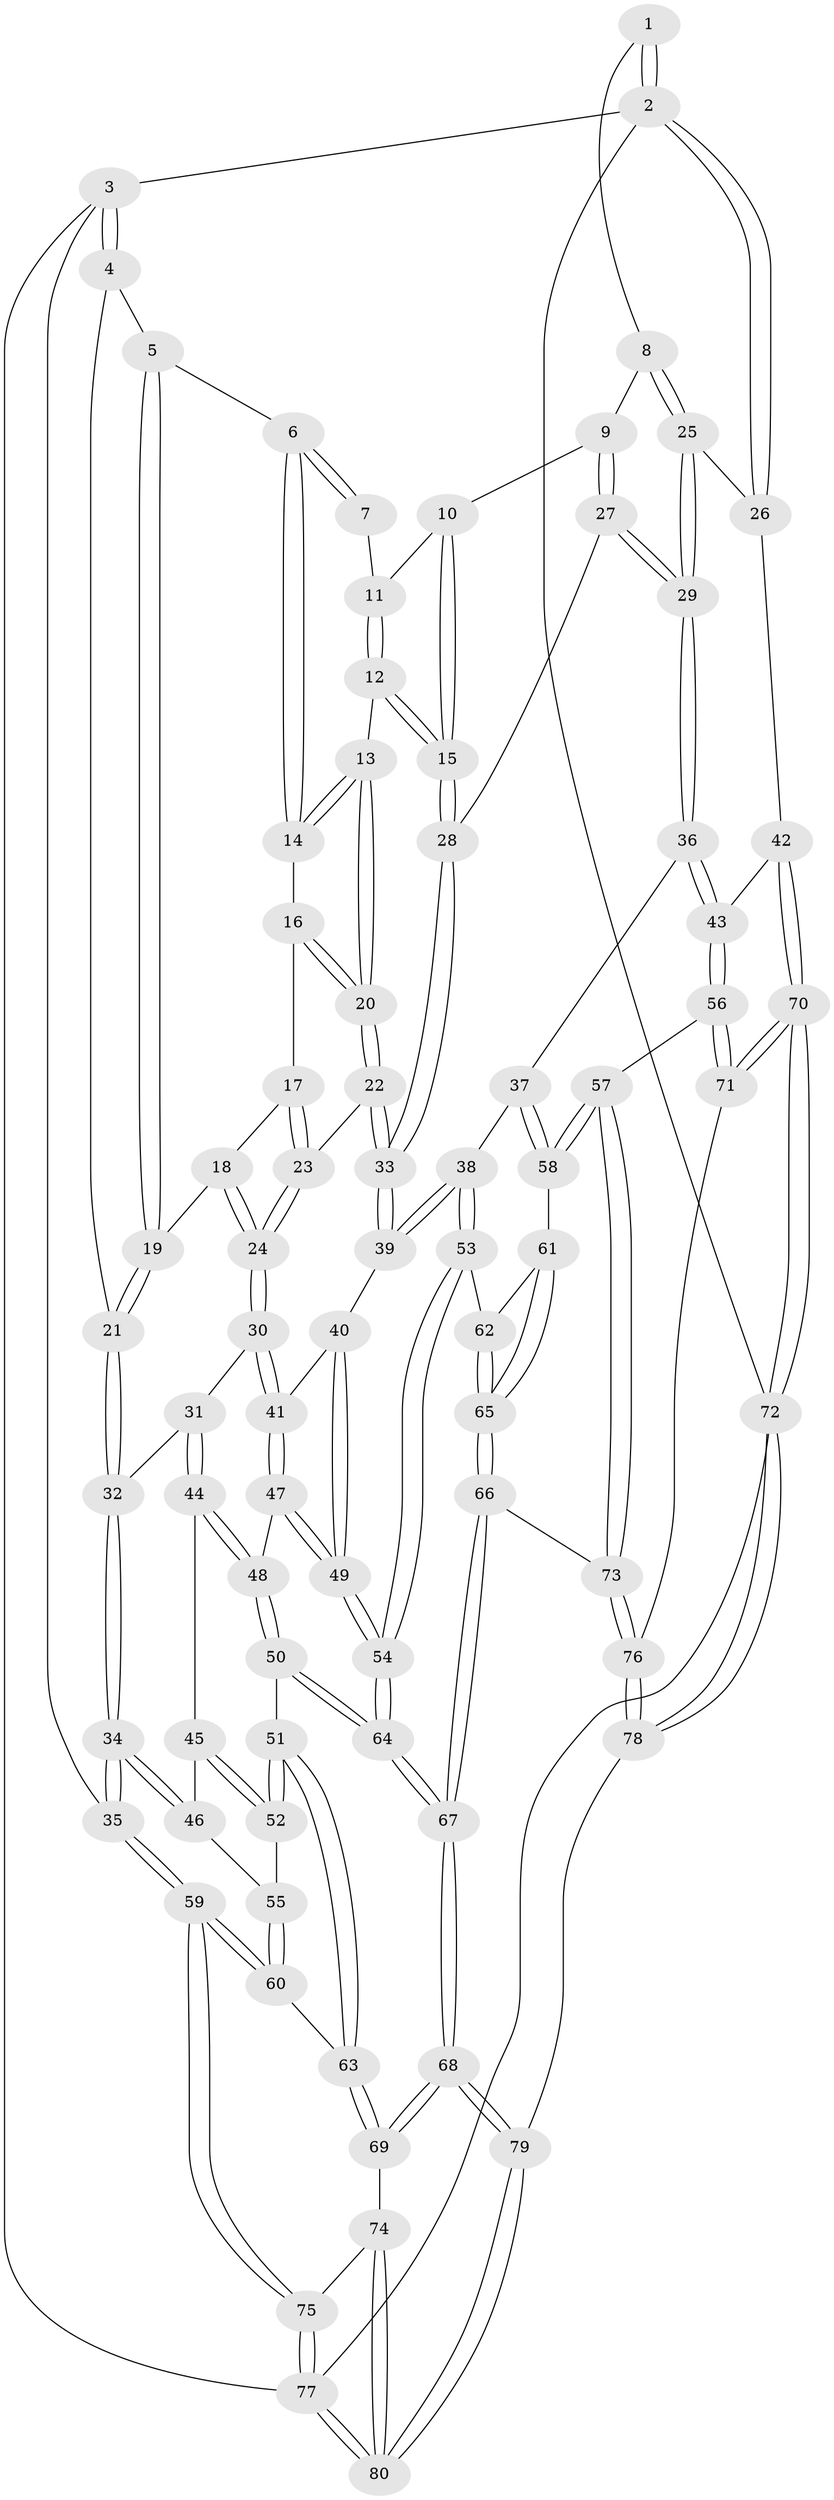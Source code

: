 // coarse degree distribution, {2: 0.05263157894736842, 4: 0.21052631578947367, 3: 0.7192982456140351, 5: 0.017543859649122806}
// Generated by graph-tools (version 1.1) at 2025/38/03/04/25 23:38:21]
// undirected, 80 vertices, 197 edges
graph export_dot {
  node [color=gray90,style=filled];
  1 [pos="+0.8198631718950323+0"];
  2 [pos="+1+0"];
  3 [pos="+0+0"];
  4 [pos="+0+0"];
  5 [pos="+0.2985684570006946+0"];
  6 [pos="+0.3177240903081325+0"];
  7 [pos="+0.5253857054357152+0"];
  8 [pos="+0.8357391945049997+0.1276902367415148"];
  9 [pos="+0.8330064605860584+0.12917911891620612"];
  10 [pos="+0.7037175014880274+0.06333573235512044"];
  11 [pos="+0.5330735841032321+0"];
  12 [pos="+0.5626057340437443+0.1675139854271063"];
  13 [pos="+0.5206409364064648+0.1807464594513099"];
  14 [pos="+0.35508086930574284+0.06553384902819213"];
  15 [pos="+0.582570451500205+0.18329484602527502"];
  16 [pos="+0.34763343185109463+0.16818246251308763"];
  17 [pos="+0.3237539196969536+0.1818851991426226"];
  18 [pos="+0.24916869005538173+0.18287938678541477"];
  19 [pos="+0.14749720225450794+0.16182540194629094"];
  20 [pos="+0.447509454423296+0.21796031588891435"];
  21 [pos="+0.12607766179070715+0.17899830132877026"];
  22 [pos="+0.4093194818490673+0.3216228783099113"];
  23 [pos="+0.32187635389340025+0.3746730910902149"];
  24 [pos="+0.3213471723603838+0.3752216340107636"];
  25 [pos="+0.9301280437303971+0.16310614911061513"];
  26 [pos="+1+0.15856637667969084"];
  27 [pos="+0.73793232791763+0.21350647289676733"];
  28 [pos="+0.6423933070149641+0.24008067280351986"];
  29 [pos="+0.8712049589137407+0.39882052795975753"];
  30 [pos="+0.29312401823566386+0.4121964163502365"];
  31 [pos="+0.08330504745502663+0.33917573739754164"];
  32 [pos="+0.036302229284676184+0.30908692671211235"];
  33 [pos="+0.6141720418887646+0.4073721196165601"];
  34 [pos="+0+0.346603740562101"];
  35 [pos="+0+0.34703022617448365"];
  36 [pos="+0.8873737463210923+0.4714120906985369"];
  37 [pos="+0.7596687395003312+0.497402801690804"];
  38 [pos="+0.686126762587074+0.49418523072485837"];
  39 [pos="+0.6205925989011203+0.43854624037039974"];
  40 [pos="+0.5852241940430261+0.4558268748478602"];
  41 [pos="+0.30256577886142483+0.4363223583557512"];
  42 [pos="+1+0.494630487624203"];
  43 [pos="+1+0.5137039966993769"];
  44 [pos="+0.1296009807249002+0.5476484732845663"];
  45 [pos="+0.11386062853858409+0.5637105456305933"];
  46 [pos="+0.0769560537980075+0.5743944158999584"];
  47 [pos="+0.30958976109905956+0.515246201335366"];
  48 [pos="+0.25678052566823656+0.5865277548608526"];
  49 [pos="+0.4409174337431047+0.5950084972435773"];
  50 [pos="+0.25631604807804015+0.5883438374142754"];
  51 [pos="+0.1717844724160966+0.6803044161659877"];
  52 [pos="+0.12991482152679532+0.6351598553546097"];
  53 [pos="+0.6497651862212385+0.6107486215654693"];
  54 [pos="+0.48141796768097767+0.7309170980501223"];
  55 [pos="+0.06237563477264231+0.6174848638169925"];
  56 [pos="+0.8923780405864183+0.7223838686653103"];
  57 [pos="+0.8068749189988234+0.7235639812700757"];
  58 [pos="+0.7942091603072386+0.716264642407517"];
  59 [pos="+0+0.750796743011924"];
  60 [pos="+0.04760720096082009+0.6301527414703505"];
  61 [pos="+0.7871469285641676+0.7161265740942497"];
  62 [pos="+0.6700731110477604+0.6479318466669579"];
  63 [pos="+0.15671941108392445+0.7258507187515387"];
  64 [pos="+0.43807032209633034+0.9193289478381622"];
  65 [pos="+0.6762732820674173+0.7680121901721472"];
  66 [pos="+0.6729748978960102+0.7738545446941628"];
  67 [pos="+0.4377609012171587+0.9278256426212111"];
  68 [pos="+0.4147428417435015+1"];
  69 [pos="+0.14763554550551553+0.7819382768253452"];
  70 [pos="+1+1"];
  71 [pos="+0.9451479201948387+0.8572242823127745"];
  72 [pos="+1+1"];
  73 [pos="+0.769923938749335+0.8289609661315048"];
  74 [pos="+0+0.7956947476302759"];
  75 [pos="+0+0.76090936800519"];
  76 [pos="+0.7839969419814696+0.8844402035467684"];
  77 [pos="+0+1"];
  78 [pos="+0.592412168102938+1"];
  79 [pos="+0.4179440706249725+1"];
  80 [pos="+0.24193443876797965+1"];
  1 -- 2;
  1 -- 2;
  1 -- 8;
  2 -- 3;
  2 -- 26;
  2 -- 26;
  2 -- 72;
  3 -- 4;
  3 -- 4;
  3 -- 35;
  3 -- 77;
  4 -- 5;
  4 -- 21;
  5 -- 6;
  5 -- 19;
  5 -- 19;
  6 -- 7;
  6 -- 7;
  6 -- 14;
  6 -- 14;
  7 -- 11;
  8 -- 9;
  8 -- 25;
  8 -- 25;
  9 -- 10;
  9 -- 27;
  9 -- 27;
  10 -- 11;
  10 -- 15;
  10 -- 15;
  11 -- 12;
  11 -- 12;
  12 -- 13;
  12 -- 15;
  12 -- 15;
  13 -- 14;
  13 -- 14;
  13 -- 20;
  13 -- 20;
  14 -- 16;
  15 -- 28;
  15 -- 28;
  16 -- 17;
  16 -- 20;
  16 -- 20;
  17 -- 18;
  17 -- 23;
  17 -- 23;
  18 -- 19;
  18 -- 24;
  18 -- 24;
  19 -- 21;
  19 -- 21;
  20 -- 22;
  20 -- 22;
  21 -- 32;
  21 -- 32;
  22 -- 23;
  22 -- 33;
  22 -- 33;
  23 -- 24;
  23 -- 24;
  24 -- 30;
  24 -- 30;
  25 -- 26;
  25 -- 29;
  25 -- 29;
  26 -- 42;
  27 -- 28;
  27 -- 29;
  27 -- 29;
  28 -- 33;
  28 -- 33;
  29 -- 36;
  29 -- 36;
  30 -- 31;
  30 -- 41;
  30 -- 41;
  31 -- 32;
  31 -- 44;
  31 -- 44;
  32 -- 34;
  32 -- 34;
  33 -- 39;
  33 -- 39;
  34 -- 35;
  34 -- 35;
  34 -- 46;
  34 -- 46;
  35 -- 59;
  35 -- 59;
  36 -- 37;
  36 -- 43;
  36 -- 43;
  37 -- 38;
  37 -- 58;
  37 -- 58;
  38 -- 39;
  38 -- 39;
  38 -- 53;
  38 -- 53;
  39 -- 40;
  40 -- 41;
  40 -- 49;
  40 -- 49;
  41 -- 47;
  41 -- 47;
  42 -- 43;
  42 -- 70;
  42 -- 70;
  43 -- 56;
  43 -- 56;
  44 -- 45;
  44 -- 48;
  44 -- 48;
  45 -- 46;
  45 -- 52;
  45 -- 52;
  46 -- 55;
  47 -- 48;
  47 -- 49;
  47 -- 49;
  48 -- 50;
  48 -- 50;
  49 -- 54;
  49 -- 54;
  50 -- 51;
  50 -- 64;
  50 -- 64;
  51 -- 52;
  51 -- 52;
  51 -- 63;
  51 -- 63;
  52 -- 55;
  53 -- 54;
  53 -- 54;
  53 -- 62;
  54 -- 64;
  54 -- 64;
  55 -- 60;
  55 -- 60;
  56 -- 57;
  56 -- 71;
  56 -- 71;
  57 -- 58;
  57 -- 58;
  57 -- 73;
  57 -- 73;
  58 -- 61;
  59 -- 60;
  59 -- 60;
  59 -- 75;
  59 -- 75;
  60 -- 63;
  61 -- 62;
  61 -- 65;
  61 -- 65;
  62 -- 65;
  62 -- 65;
  63 -- 69;
  63 -- 69;
  64 -- 67;
  64 -- 67;
  65 -- 66;
  65 -- 66;
  66 -- 67;
  66 -- 67;
  66 -- 73;
  67 -- 68;
  67 -- 68;
  68 -- 69;
  68 -- 69;
  68 -- 79;
  68 -- 79;
  69 -- 74;
  70 -- 71;
  70 -- 71;
  70 -- 72;
  70 -- 72;
  71 -- 76;
  72 -- 78;
  72 -- 78;
  72 -- 77;
  73 -- 76;
  73 -- 76;
  74 -- 75;
  74 -- 80;
  74 -- 80;
  75 -- 77;
  75 -- 77;
  76 -- 78;
  76 -- 78;
  77 -- 80;
  77 -- 80;
  78 -- 79;
  79 -- 80;
  79 -- 80;
}
